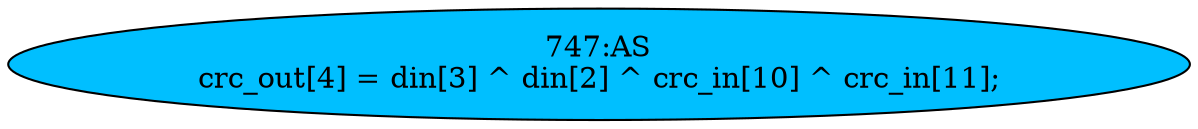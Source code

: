 strict digraph "" {
	node [label="\N"];
	"747:AS"	 [ast="<pyverilog.vparser.ast.Assign object at 0x7f0647e4b2d0>",
		def_var="['crc_out']",
		fillcolor=deepskyblue,
		label="747:AS
crc_out[4] = din[3] ^ din[2] ^ crc_in[10] ^ crc_in[11];",
		statements="[]",
		style=filled,
		typ=Assign,
		use_var="['din', 'din', 'crc_in', 'crc_in']"];
}
